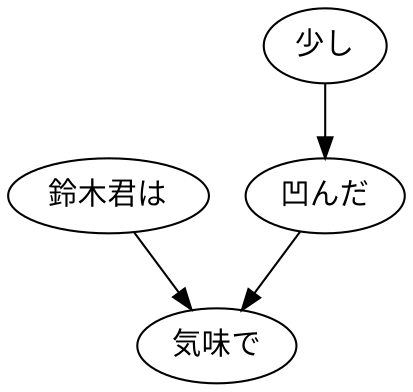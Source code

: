 digraph graph2613 {
	node0 [label="鈴木君は"];
	node1 [label="少し"];
	node2 [label="凹んだ"];
	node3 [label="気味で"];
	node0 -> node3;
	node1 -> node2;
	node2 -> node3;
}
